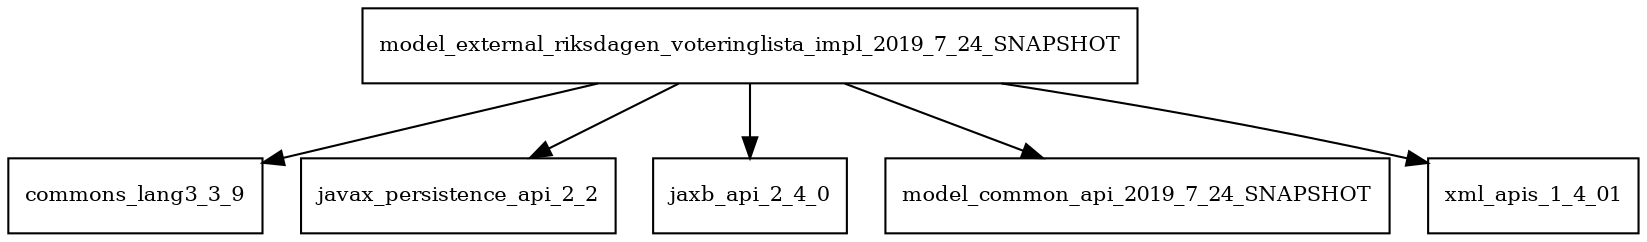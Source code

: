 digraph model_external_riksdagen_voteringlista_impl_2019_7_24_SNAPSHOT_dependencies {
  node [shape = box, fontsize=10.0];
  model_external_riksdagen_voteringlista_impl_2019_7_24_SNAPSHOT -> commons_lang3_3_9;
  model_external_riksdagen_voteringlista_impl_2019_7_24_SNAPSHOT -> javax_persistence_api_2_2;
  model_external_riksdagen_voteringlista_impl_2019_7_24_SNAPSHOT -> jaxb_api_2_4_0;
  model_external_riksdagen_voteringlista_impl_2019_7_24_SNAPSHOT -> model_common_api_2019_7_24_SNAPSHOT;
  model_external_riksdagen_voteringlista_impl_2019_7_24_SNAPSHOT -> xml_apis_1_4_01;
}
